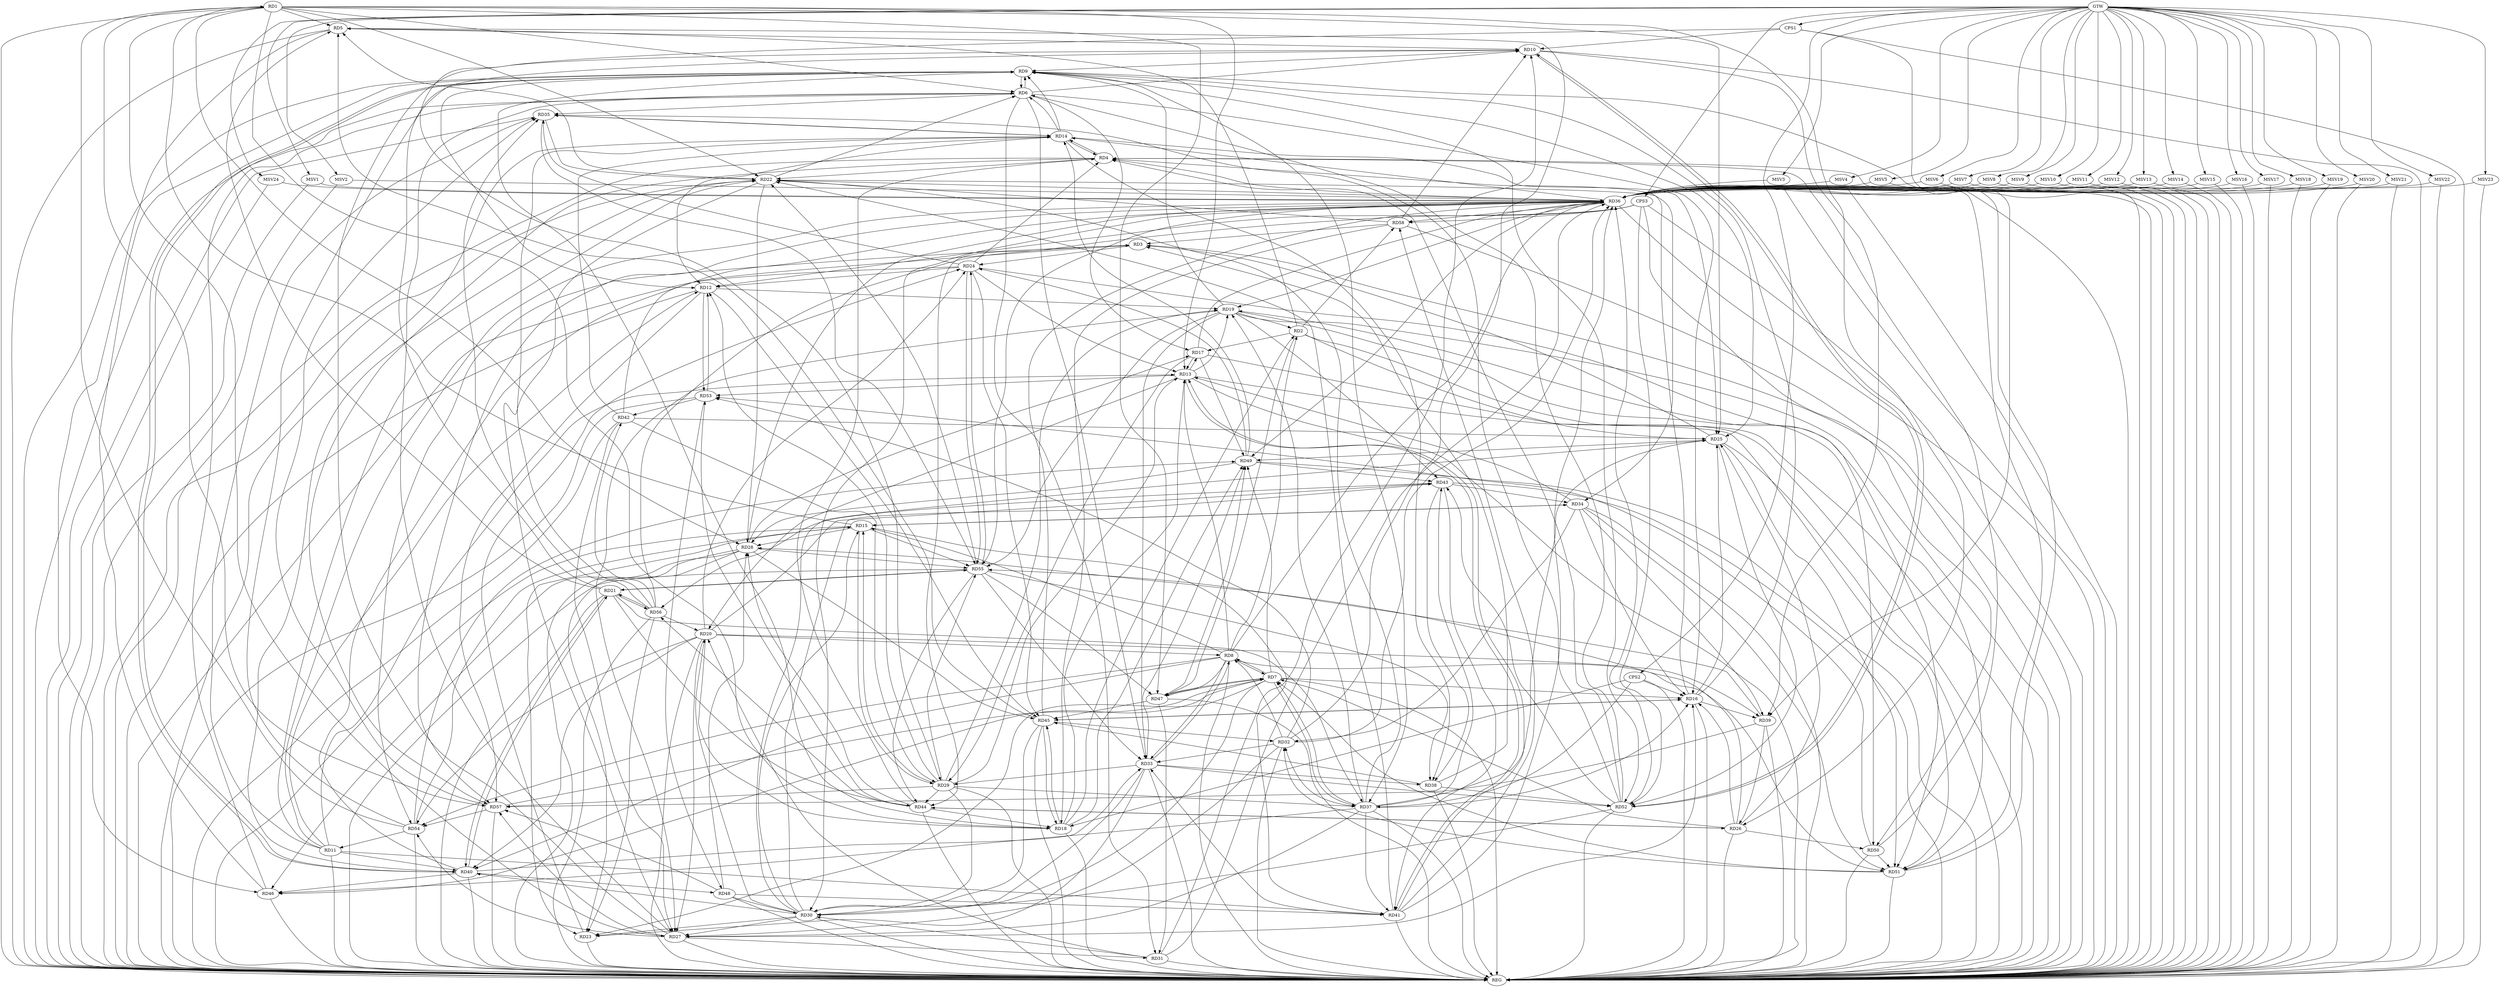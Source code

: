 strict digraph G {
  RD1 [ label="RD1" ];
  RD2 [ label="RD2" ];
  RD3 [ label="RD3" ];
  RD4 [ label="RD4" ];
  RD5 [ label="RD5" ];
  RD6 [ label="RD6" ];
  RD7 [ label="RD7" ];
  RD8 [ label="RD8" ];
  RD9 [ label="RD9" ];
  RD10 [ label="RD10" ];
  RD11 [ label="RD11" ];
  RD12 [ label="RD12" ];
  RD13 [ label="RD13" ];
  RD14 [ label="RD14" ];
  RD15 [ label="RD15" ];
  RD16 [ label="RD16" ];
  RD17 [ label="RD17" ];
  RD18 [ label="RD18" ];
  RD19 [ label="RD19" ];
  RD20 [ label="RD20" ];
  RD21 [ label="RD21" ];
  RD22 [ label="RD22" ];
  RD23 [ label="RD23" ];
  RD24 [ label="RD24" ];
  RD25 [ label="RD25" ];
  RD26 [ label="RD26" ];
  RD27 [ label="RD27" ];
  RD28 [ label="RD28" ];
  RD29 [ label="RD29" ];
  RD30 [ label="RD30" ];
  RD31 [ label="RD31" ];
  RD32 [ label="RD32" ];
  RD33 [ label="RD33" ];
  RD34 [ label="RD34" ];
  RD35 [ label="RD35" ];
  RD36 [ label="RD36" ];
  RD37 [ label="RD37" ];
  RD38 [ label="RD38" ];
  RD39 [ label="RD39" ];
  RD40 [ label="RD40" ];
  RD41 [ label="RD41" ];
  RD42 [ label="RD42" ];
  RD43 [ label="RD43" ];
  RD44 [ label="RD44" ];
  RD45 [ label="RD45" ];
  RD46 [ label="RD46" ];
  RD47 [ label="RD47" ];
  RD48 [ label="RD48" ];
  RD49 [ label="RD49" ];
  RD50 [ label="RD50" ];
  RD51 [ label="RD51" ];
  RD52 [ label="RD52" ];
  RD53 [ label="RD53" ];
  RD54 [ label="RD54" ];
  RD55 [ label="RD55" ];
  RD56 [ label="RD56" ];
  RD57 [ label="RD57" ];
  RD58 [ label="RD58" ];
  CPS1 [ label="CPS1" ];
  CPS2 [ label="CPS2" ];
  CPS3 [ label="CPS3" ];
  GTW [ label="GTW" ];
  REG [ label="REG" ];
  MSV1 [ label="MSV1" ];
  MSV2 [ label="MSV2" ];
  MSV3 [ label="MSV3" ];
  MSV4 [ label="MSV4" ];
  MSV5 [ label="MSV5" ];
  MSV6 [ label="MSV6" ];
  MSV7 [ label="MSV7" ];
  MSV8 [ label="MSV8" ];
  MSV9 [ label="MSV9" ];
  MSV10 [ label="MSV10" ];
  MSV11 [ label="MSV11" ];
  MSV12 [ label="MSV12" ];
  MSV13 [ label="MSV13" ];
  MSV14 [ label="MSV14" ];
  MSV15 [ label="MSV15" ];
  MSV16 [ label="MSV16" ];
  MSV17 [ label="MSV17" ];
  MSV18 [ label="MSV18" ];
  MSV19 [ label="MSV19" ];
  MSV20 [ label="MSV20" ];
  MSV21 [ label="MSV21" ];
  MSV22 [ label="MSV22" ];
  MSV23 [ label="MSV23" ];
  MSV24 [ label="MSV24" ];
  RD1 -> RD5;
  RD1 -> RD6;
  RD1 -> RD13;
  RD15 -> RD1;
  RD1 -> RD18;
  RD1 -> RD22;
  RD1 -> RD25;
  RD1 -> RD26;
  RD1 -> RD27;
  RD1 -> RD28;
  RD1 -> RD47;
  RD54 -> RD1;
  RD1 -> RD57;
  RD2 -> RD5;
  RD8 -> RD2;
  RD2 -> RD17;
  RD18 -> RD2;
  RD19 -> RD2;
  RD2 -> RD25;
  RD2 -> RD47;
  RD2 -> RD58;
  RD3 -> RD24;
  RD25 -> RD3;
  RD38 -> RD3;
  RD40 -> RD3;
  RD3 -> RD54;
  RD56 -> RD3;
  RD58 -> RD3;
  RD4 -> RD14;
  RD14 -> RD4;
  RD16 -> RD4;
  RD4 -> RD22;
  RD24 -> RD4;
  RD36 -> RD4;
  RD44 -> RD4;
  RD50 -> RD4;
  RD4 -> RD51;
  RD52 -> RD4;
  RD4 -> RD57;
  RD5 -> RD10;
  RD21 -> RD5;
  RD22 -> RD5;
  RD32 -> RD5;
  RD45 -> RD5;
  RD5 -> RD46;
  RD6 -> RD9;
  RD9 -> RD6;
  RD6 -> RD10;
  RD14 -> RD6;
  RD6 -> RD16;
  RD6 -> RD17;
  RD22 -> RD6;
  RD27 -> RD6;
  RD6 -> RD31;
  RD6 -> RD33;
  RD6 -> RD35;
  RD46 -> RD6;
  RD52 -> RD6;
  RD7 -> RD8;
  RD8 -> RD7;
  RD7 -> RD16;
  RD7 -> RD23;
  RD26 -> RD7;
  RD7 -> RD30;
  RD7 -> RD37;
  RD37 -> RD7;
  RD7 -> RD46;
  RD7 -> RD47;
  RD47 -> RD7;
  RD7 -> RD49;
  RD51 -> RD7;
  RD57 -> RD7;
  RD8 -> RD13;
  RD8 -> RD15;
  RD20 -> RD8;
  RD32 -> RD8;
  RD8 -> RD33;
  RD33 -> RD8;
  RD8 -> RD36;
  RD8 -> RD40;
  RD8 -> RD47;
  RD8 -> RD51;
  RD8 -> RD54;
  RD10 -> RD9;
  RD9 -> RD12;
  RD14 -> RD9;
  RD16 -> RD9;
  RD18 -> RD9;
  RD19 -> RD9;
  RD9 -> RD25;
  RD9 -> RD37;
  RD9 -> RD40;
  RD40 -> RD9;
  RD46 -> RD9;
  RD51 -> RD9;
  RD9 -> RD52;
  RD54 -> RD9;
  RD21 -> RD10;
  RD27 -> RD10;
  RD31 -> RD10;
  RD10 -> RD39;
  RD10 -> RD52;
  RD52 -> RD10;
  RD58 -> RD10;
  RD11 -> RD12;
  RD11 -> RD13;
  RD11 -> RD22;
  RD11 -> RD35;
  RD11 -> RD36;
  RD11 -> RD40;
  RD11 -> RD41;
  RD54 -> RD11;
  RD14 -> RD12;
  RD12 -> RD19;
  RD24 -> RD12;
  RD29 -> RD12;
  RD12 -> RD45;
  RD12 -> RD53;
  RD53 -> RD12;
  RD12 -> RD57;
  RD13 -> RD17;
  RD17 -> RD13;
  RD18 -> RD13;
  RD13 -> RD19;
  RD13 -> RD20;
  RD24 -> RD13;
  RD29 -> RD13;
  RD34 -> RD13;
  RD13 -> RD41;
  RD41 -> RD13;
  RD13 -> RD51;
  RD13 -> RD53;
  RD14 -> RD25;
  RD14 -> RD35;
  RD35 -> RD14;
  RD36 -> RD14;
  RD14 -> RD38;
  RD42 -> RD14;
  RD49 -> RD14;
  RD56 -> RD14;
  RD15 -> RD23;
  RD15 -> RD28;
  RD15 -> RD29;
  RD29 -> RD15;
  RD30 -> RD15;
  RD15 -> RD34;
  RD34 -> RD15;
  RD15 -> RD41;
  RD54 -> RD15;
  RD15 -> RD55;
  RD16 -> RD25;
  RD26 -> RD16;
  RD27 -> RD16;
  RD34 -> RD16;
  RD37 -> RD16;
  RD16 -> RD39;
  RD16 -> RD45;
  RD45 -> RD16;
  RD28 -> RD17;
  RD17 -> RD29;
  RD17 -> RD36;
  RD17 -> RD49;
  RD20 -> RD18;
  RD44 -> RD18;
  RD18 -> RD45;
  RD45 -> RD18;
  RD18 -> RD49;
  RD58 -> RD18;
  RD19 -> RD27;
  RD29 -> RD19;
  RD19 -> RD33;
  RD36 -> RD19;
  RD37 -> RD19;
  RD19 -> RD43;
  RD19 -> RD50;
  RD51 -> RD19;
  RD19 -> RD55;
  RD20 -> RD24;
  RD20 -> RD27;
  RD30 -> RD20;
  RD31 -> RD20;
  RD20 -> RD39;
  RD20 -> RD40;
  RD20 -> RD43;
  RD20 -> RD54;
  RD56 -> RD20;
  RD21 -> RD37;
  RD21 -> RD40;
  RD40 -> RD21;
  RD21 -> RD44;
  RD21 -> RD55;
  RD55 -> RD21;
  RD21 -> RD56;
  RD56 -> RD21;
  RD22 -> RD27;
  RD22 -> RD28;
  RD22 -> RD34;
  RD35 -> RD22;
  RD22 -> RD36;
  RD37 -> RD22;
  RD40 -> RD22;
  RD41 -> RD22;
  RD55 -> RD22;
  RD58 -> RD22;
  RD23 -> RD24;
  RD28 -> RD23;
  RD30 -> RD23;
  RD33 -> RD23;
  RD56 -> RD23;
  RD24 -> RD35;
  RD24 -> RD45;
  RD49 -> RD24;
  RD24 -> RD51;
  RD24 -> RD55;
  RD55 -> RD24;
  RD26 -> RD25;
  RD30 -> RD25;
  RD37 -> RD25;
  RD42 -> RD25;
  RD25 -> RD49;
  RD25 -> RD51;
  RD25 -> RD52;
  RD26 -> RD28;
  RD39 -> RD26;
  RD26 -> RD44;
  RD44 -> RD26;
  RD26 -> RD50;
  RD30 -> RD27;
  RD27 -> RD31;
  RD32 -> RD27;
  RD37 -> RD27;
  RD42 -> RD27;
  RD27 -> RD54;
  RD27 -> RD57;
  RD28 -> RD36;
  RD44 -> RD28;
  RD28 -> RD45;
  RD28 -> RD46;
  RD48 -> RD28;
  RD49 -> RD28;
  RD28 -> RD55;
  RD29 -> RD30;
  RD33 -> RD29;
  RD29 -> RD37;
  RD42 -> RD29;
  RD29 -> RD44;
  RD29 -> RD55;
  RD29 -> RD57;
  RD31 -> RD30;
  RD33 -> RD30;
  RD36 -> RD30;
  RD30 -> RD40;
  RD30 -> RD43;
  RD45 -> RD30;
  RD48 -> RD30;
  RD52 -> RD30;
  RD31 -> RD36;
  RD47 -> RD31;
  RD32 -> RD33;
  RD34 -> RD32;
  RD32 -> RD36;
  RD37 -> RD32;
  RD45 -> RD32;
  RD51 -> RD32;
  RD32 -> RD53;
  RD33 -> RD38;
  RD40 -> RD33;
  RD41 -> RD33;
  RD33 -> RD49;
  RD33 -> RD52;
  RD55 -> RD33;
  RD34 -> RD39;
  RD43 -> RD34;
  RD34 -> RD51;
  RD52 -> RD35;
  RD35 -> RD55;
  RD56 -> RD35;
  RD57 -> RD35;
  RD41 -> RD36;
  RD42 -> RD36;
  RD45 -> RD36;
  RD36 -> RD49;
  RD52 -> RD36;
  RD36 -> RD55;
  RD36 -> RD57;
  RD36 -> RD58;
  RD37 -> RD41;
  RD37 -> RD43;
  RD37 -> RD46;
  RD43 -> RD38;
  RD38 -> RD45;
  RD38 -> RD52;
  RD55 -> RD38;
  RD39 -> RD55;
  RD39 -> RD57;
  RD40 -> RD46;
  RD40 -> RD48;
  RD43 -> RD41;
  RD48 -> RD41;
  RD41 -> RD58;
  RD53 -> RD42;
  RD56 -> RD42;
  RD49 -> RD43;
  RD52 -> RD43;
  RD43 -> RD56;
  RD44 -> RD53;
  RD55 -> RD44;
  RD44 -> RD56;
  RD47 -> RD45;
  RD47 -> RD49;
  RD55 -> RD47;
  RD53 -> RD48;
  RD48 -> RD57;
  RD54 -> RD49;
  RD50 -> RD51;
  RD50 -> RD53;
  RD57 -> RD54;
  CPS1 -> RD10;
  CPS1 -> RD29;
  CPS1 -> RD39;
  CPS2 -> RD37;
  CPS2 -> RD16;
  CPS2 -> RD18;
  CPS3 -> RD50;
  CPS3 -> RD52;
  CPS3 -> RD58;
  CPS3 -> RD44;
  CPS3 -> RD12;
  GTW -> CPS1;
  GTW -> CPS2;
  GTW -> CPS3;
  RD1 -> REG;
  RD2 -> REG;
  RD3 -> REG;
  RD4 -> REG;
  RD5 -> REG;
  RD6 -> REG;
  RD7 -> REG;
  RD8 -> REG;
  RD9 -> REG;
  RD10 -> REG;
  RD11 -> REG;
  RD12 -> REG;
  RD13 -> REG;
  RD14 -> REG;
  RD15 -> REG;
  RD16 -> REG;
  RD17 -> REG;
  RD18 -> REG;
  RD19 -> REG;
  RD20 -> REG;
  RD21 -> REG;
  RD22 -> REG;
  RD23 -> REG;
  RD24 -> REG;
  RD25 -> REG;
  RD26 -> REG;
  RD27 -> REG;
  RD28 -> REG;
  RD29 -> REG;
  RD30 -> REG;
  RD31 -> REG;
  RD32 -> REG;
  RD33 -> REG;
  RD34 -> REG;
  RD35 -> REG;
  RD36 -> REG;
  RD37 -> REG;
  RD38 -> REG;
  RD39 -> REG;
  RD40 -> REG;
  RD41 -> REG;
  RD42 -> REG;
  RD43 -> REG;
  RD44 -> REG;
  RD45 -> REG;
  RD46 -> REG;
  RD47 -> REG;
  RD48 -> REG;
  RD49 -> REG;
  RD50 -> REG;
  RD51 -> REG;
  RD52 -> REG;
  RD53 -> REG;
  RD54 -> REG;
  RD55 -> REG;
  RD56 -> REG;
  RD57 -> REG;
  RD58 -> REG;
  CPS1 -> REG;
  CPS2 -> REG;
  CPS3 -> REG;
  MSV1 -> RD36;
  MSV2 -> RD36;
  MSV3 -> RD36;
  MSV4 -> RD36;
  GTW -> MSV1;
  MSV1 -> REG;
  GTW -> MSV2;
  MSV2 -> REG;
  GTW -> MSV3;
  MSV3 -> REG;
  GTW -> MSV4;
  MSV4 -> REG;
  MSV5 -> RD36;
  MSV6 -> RD36;
  MSV7 -> RD36;
  MSV8 -> RD36;
  GTW -> MSV5;
  MSV5 -> REG;
  GTW -> MSV6;
  MSV6 -> REG;
  GTW -> MSV7;
  MSV7 -> REG;
  GTW -> MSV8;
  MSV8 -> REG;
  MSV9 -> RD36;
  MSV10 -> RD36;
  GTW -> MSV9;
  MSV9 -> REG;
  GTW -> MSV10;
  MSV10 -> REG;
  MSV11 -> RD36;
  GTW -> MSV11;
  MSV11 -> REG;
  MSV12 -> RD36;
  GTW -> MSV12;
  MSV12 -> REG;
  MSV13 -> RD36;
  GTW -> MSV13;
  MSV13 -> REG;
  MSV14 -> RD36;
  GTW -> MSV14;
  MSV14 -> REG;
  MSV15 -> RD36;
  GTW -> MSV15;
  MSV15 -> REG;
  MSV16 -> RD36;
  GTW -> MSV16;
  MSV16 -> REG;
  MSV17 -> RD36;
  MSV18 -> RD36;
  GTW -> MSV17;
  MSV17 -> REG;
  GTW -> MSV18;
  MSV18 -> REG;
  MSV19 -> RD36;
  GTW -> MSV19;
  MSV19 -> REG;
  MSV20 -> RD36;
  GTW -> MSV20;
  MSV20 -> REG;
  MSV21 -> RD36;
  GTW -> MSV21;
  MSV21 -> REG;
  MSV22 -> RD36;
  MSV23 -> RD36;
  MSV24 -> RD36;
  GTW -> MSV22;
  MSV22 -> REG;
  GTW -> MSV23;
  MSV23 -> REG;
  GTW -> MSV24;
  MSV24 -> REG;
}
